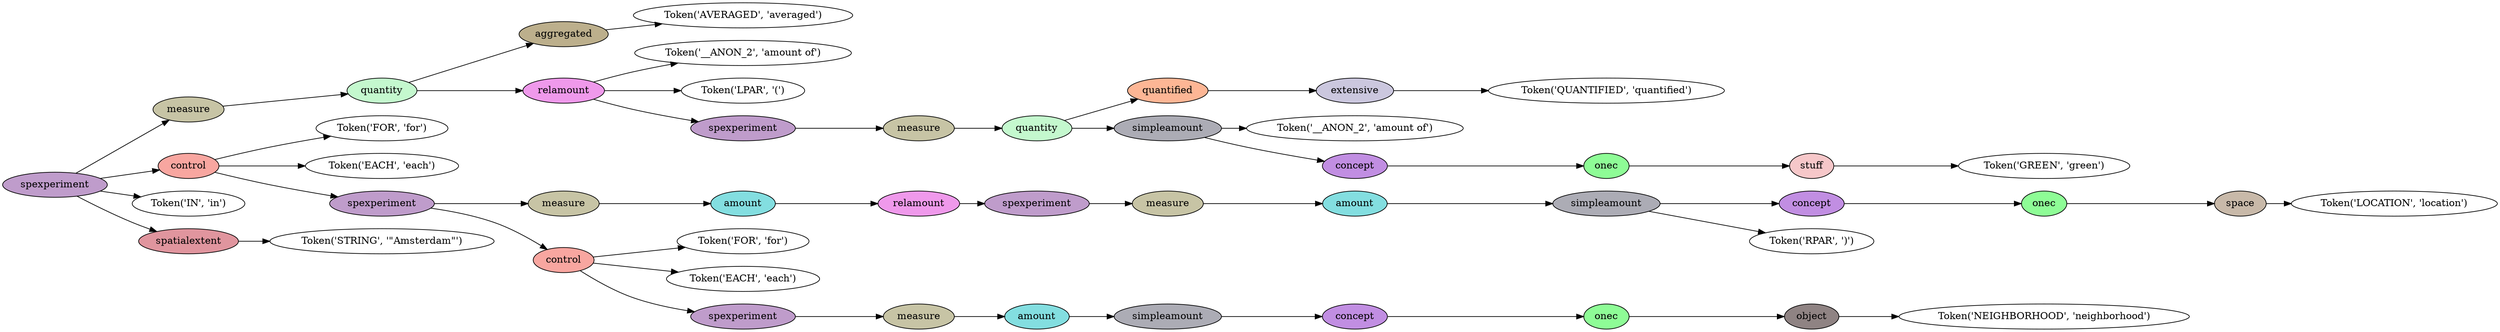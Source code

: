 digraph G {
rankdir=LR;
0 [label="Token('AVERAGED', 'averaged')"];
1 [fillcolor="#bcaf8c", label=aggregated, style=filled];
1 -> 0;
2 [label="Token('__ANON_2', 'amount of')"];
3 [label="Token('LPAR', '(')"];
4 [label="Token('QUANTIFIED', 'quantified')"];
5 [fillcolor="#cbc7de", label=extensive, style=filled];
5 -> 4;
6 [fillcolor="#fdb695", label=quantified, style=filled];
6 -> 5;
7 [label="Token('__ANON_2', 'amount of')"];
8 [label="Token('GREEN', 'green')"];
9 [fillcolor="#f6c7c9", label=stuff, style=filled];
9 -> 8;
10 [fillcolor="#8efc96", label=onec, style=filled];
10 -> 9;
11 [fillcolor="#c18ee2", label=concept, style=filled];
11 -> 10;
12 [fillcolor="#acacb5", label=simpleamount, style=filled];
12 -> 7;
12 -> 11;
13 [fillcolor="#c4f8ce", label=quantity, style=filled];
13 -> 6;
13 -> 12;
14 [fillcolor="#c7c4a5", label=measure, style=filled];
14 -> 13;
15 [fillcolor="#bf9ccb", label=spexperiment, style=filled];
15 -> 14;
16 [fillcolor="#ef99eb", label=relamount, style=filled];
16 -> 2;
16 -> 3;
16 -> 15;
17 [fillcolor="#c4f8ce", label=quantity, style=filled];
17 -> 1;
17 -> 16;
18 [fillcolor="#c7c4a5", label=measure, style=filled];
18 -> 17;
19 [label="Token('FOR', 'for')"];
20 [label="Token('EACH', 'each')"];
21 [label="Token('LOCATION', 'location')"];
22 [fillcolor="#c8b9a9", label=space, style=filled];
22 -> 21;
23 [fillcolor="#8efc96", label=onec, style=filled];
23 -> 22;
24 [fillcolor="#c18ee2", label=concept, style=filled];
24 -> 23;
25 [label="Token('RPAR', ')')"];
26 [fillcolor="#acacb5", label=simpleamount, style=filled];
26 -> 24;
26 -> 25;
27 [fillcolor="#83dee0", label=amount, style=filled];
27 -> 26;
28 [fillcolor="#c7c4a5", label=measure, style=filled];
28 -> 27;
29 [fillcolor="#bf9ccb", label=spexperiment, style=filled];
29 -> 28;
30 [fillcolor="#ef99eb", label=relamount, style=filled];
30 -> 29;
31 [fillcolor="#83dee0", label=amount, style=filled];
31 -> 30;
32 [fillcolor="#c7c4a5", label=measure, style=filled];
32 -> 31;
33 [label="Token('FOR', 'for')"];
34 [label="Token('EACH', 'each')"];
35 [label="Token('NEIGHBORHOOD', 'neighborhood')"];
36 [fillcolor="#8f8383", label=object, style=filled];
36 -> 35;
37 [fillcolor="#8efc96", label=onec, style=filled];
37 -> 36;
38 [fillcolor="#c18ee2", label=concept, style=filled];
38 -> 37;
39 [fillcolor="#acacb5", label=simpleamount, style=filled];
39 -> 38;
40 [fillcolor="#83dee0", label=amount, style=filled];
40 -> 39;
41 [fillcolor="#c7c4a5", label=measure, style=filled];
41 -> 40;
42 [fillcolor="#bf9ccb", label=spexperiment, style=filled];
42 -> 41;
43 [fillcolor="#f8a6a0", label=control, style=filled];
43 -> 33;
43 -> 34;
43 -> 42;
44 [fillcolor="#bf9ccb", label=spexperiment, style=filled];
44 -> 32;
44 -> 43;
45 [fillcolor="#f8a6a0", label=control, style=filled];
45 -> 19;
45 -> 20;
45 -> 44;
46 [label="Token('IN', 'in')"];
47 [label="Token('STRING', '\"Amsterdam\"')"];
48 [fillcolor="#e0959e", label=spatialextent, style=filled];
48 -> 47;
49 [fillcolor="#bf9ccb", label=spexperiment, style=filled];
49 -> 18;
49 -> 45;
49 -> 46;
49 -> 48;
}
